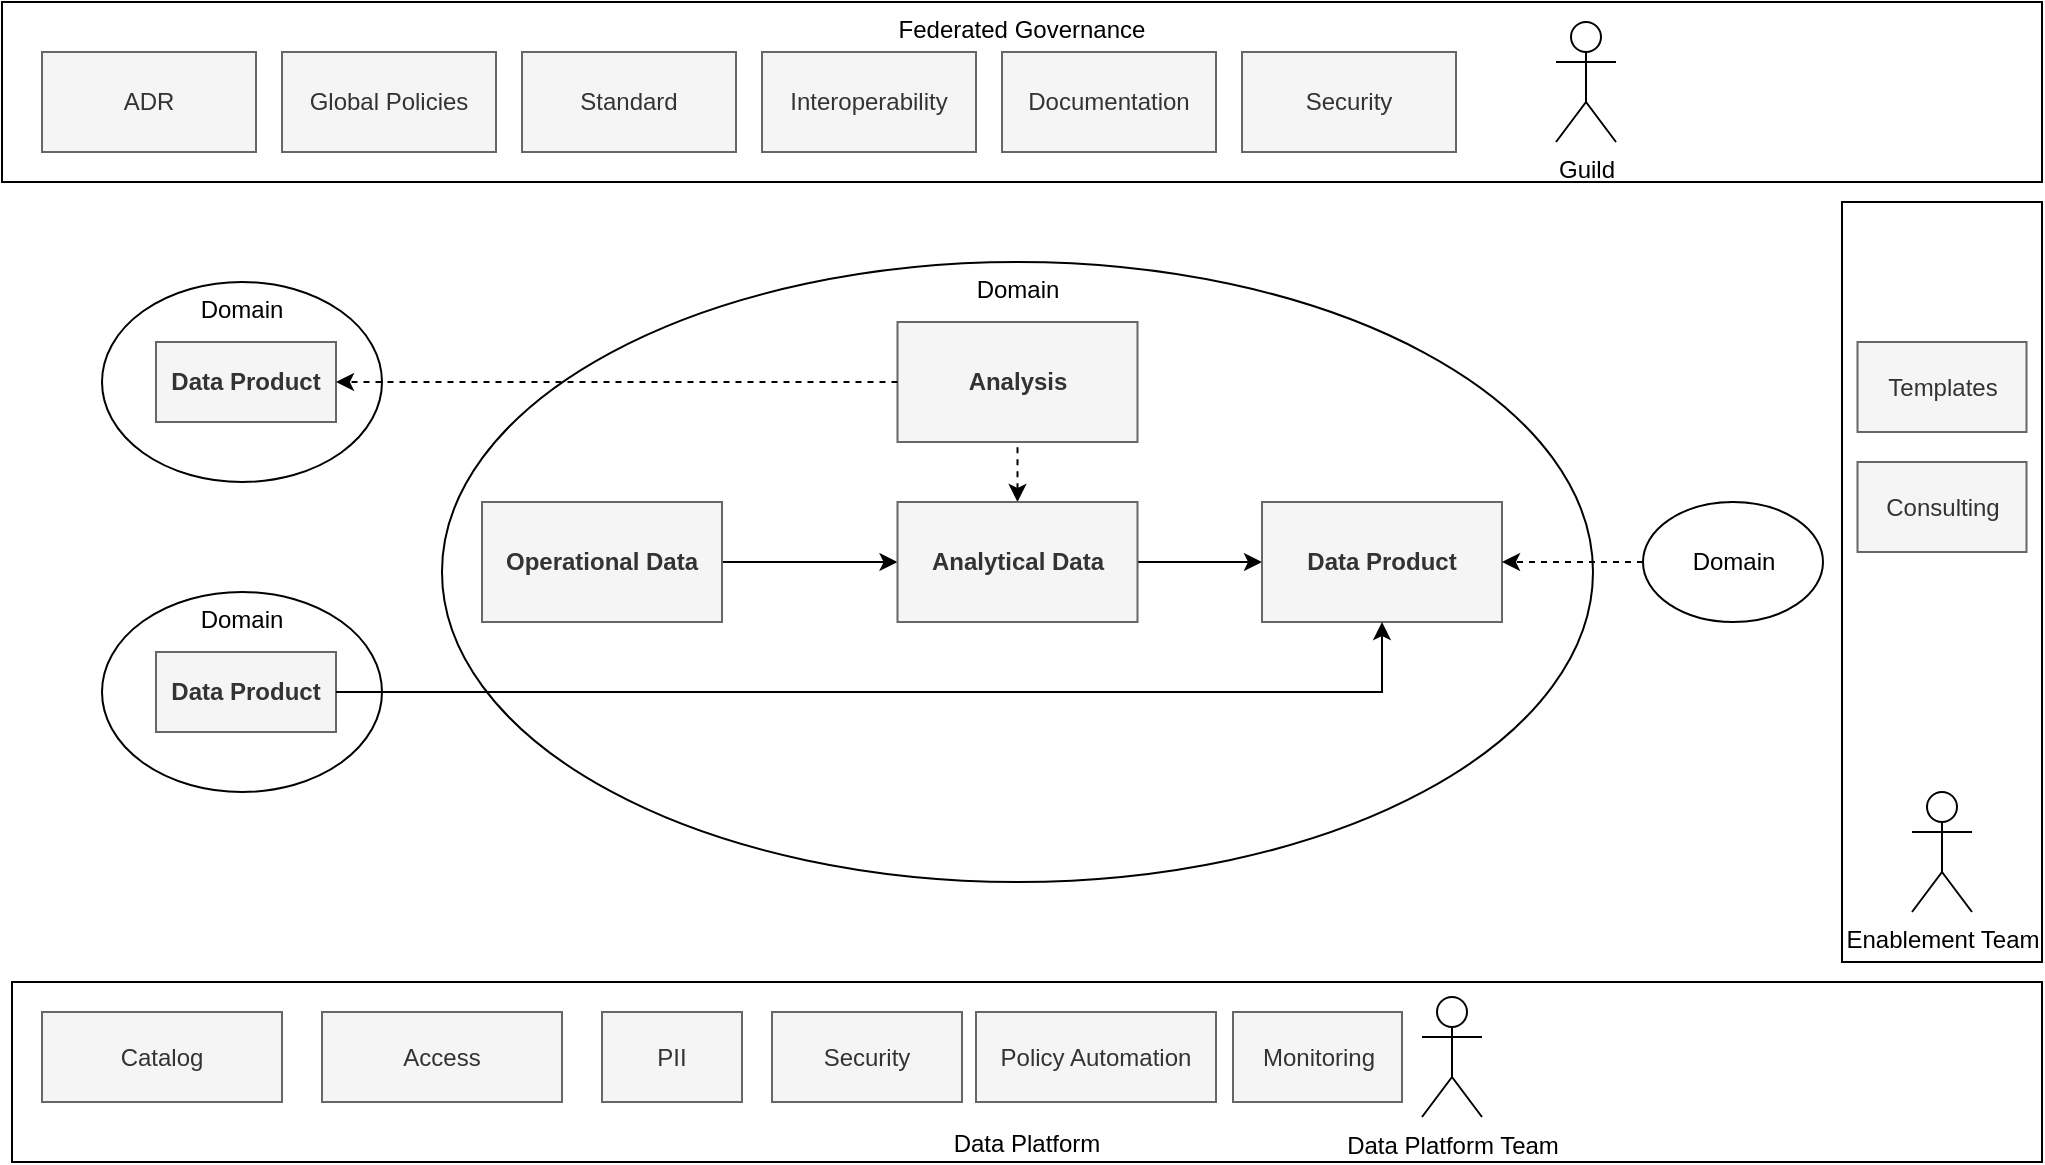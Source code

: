<mxfile version="15.5.4" type="embed"><diagram id="DWjpSvbVxY2pOprUcE6g" name="Page-1"><mxGraphModel dx="1382" dy="683" grid="1" gridSize="10" guides="1" tooltips="1" connect="1" arrows="1" fold="1" page="1" pageScale="1" pageWidth="827" pageHeight="1169" math="0" shadow="0"><root><mxCell id="0"/><mxCell id="1" parent="0"/><mxCell id="WkdalmxvpJmTztUUumEF-71" value="" style="rounded=0;whiteSpace=wrap;html=1;verticalAlign=bottom;" parent="1" vertex="1"><mxGeometry x="940" y="180" width="100" height="380" as="geometry"/></mxCell><mxCell id="WkdalmxvpJmTztUUumEF-8" value="Data Platform" style="rounded=0;whiteSpace=wrap;html=1;verticalAlign=bottom;" parent="1" vertex="1"><mxGeometry x="25" y="570" width="1015" height="90" as="geometry"/></mxCell><mxCell id="WkdalmxvpJmTztUUumEF-9" value="Federated Governance" style="rounded=0;whiteSpace=wrap;html=1;verticalAlign=top;" parent="1" vertex="1"><mxGeometry x="20" y="80" width="1020" height="90" as="geometry"/></mxCell><mxCell id="WkdalmxvpJmTztUUumEF-10" value="Guild" style="shape=umlActor;verticalLabelPosition=bottom;verticalAlign=top;html=1;outlineConnect=0;" parent="1" vertex="1"><mxGeometry x="797" y="90" width="30" height="60" as="geometry"/></mxCell><mxCell id="WkdalmxvpJmTztUUumEF-12" value="Data Platform Team" style="shape=umlActor;verticalLabelPosition=bottom;verticalAlign=top;html=1;outlineConnect=0;" parent="1" vertex="1"><mxGeometry x="730" y="577.5" width="30" height="60" as="geometry"/></mxCell><mxCell id="WkdalmxvpJmTztUUumEF-27" value="Global Policies" style="rounded=0;whiteSpace=wrap;html=1;fillColor=#f5f5f5;fontColor=#333333;strokeColor=#666666;" parent="1" vertex="1"><mxGeometry x="160" y="105" width="107" height="50" as="geometry"/></mxCell><mxCell id="WkdalmxvpJmTztUUumEF-34" value="Catalog" style="rounded=0;whiteSpace=wrap;html=1;fillColor=#f5f5f5;fontColor=#333333;strokeColor=#666666;" parent="1" vertex="1"><mxGeometry x="40" y="585" width="120" height="45" as="geometry"/></mxCell><mxCell id="WkdalmxvpJmTztUUumEF-35" value="Access" style="rounded=0;whiteSpace=wrap;html=1;fillColor=#f5f5f5;fontColor=#333333;strokeColor=#666666;" parent="1" vertex="1"><mxGeometry x="180" y="585" width="120" height="45" as="geometry"/></mxCell><mxCell id="WkdalmxvpJmTztUUumEF-36" value="PII" style="rounded=0;whiteSpace=wrap;html=1;fillColor=#f5f5f5;fontColor=#333333;strokeColor=#666666;" parent="1" vertex="1"><mxGeometry x="320" y="585" width="70" height="45" as="geometry"/></mxCell><mxCell id="WkdalmxvpJmTztUUumEF-46" value="Security" style="rounded=0;whiteSpace=wrap;html=1;fillColor=#f5f5f5;fontColor=#333333;strokeColor=#666666;" parent="1" vertex="1"><mxGeometry x="405" y="585" width="95" height="45" as="geometry"/></mxCell><mxCell id="WkdalmxvpJmTztUUumEF-47" value="Policy Automation" style="rounded=0;whiteSpace=wrap;html=1;fillColor=#f5f5f5;fontColor=#333333;strokeColor=#666666;" parent="1" vertex="1"><mxGeometry x="507" y="585" width="120" height="45" as="geometry"/></mxCell><mxCell id="WkdalmxvpJmTztUUumEF-48" value="Monitoring" style="rounded=0;whiteSpace=wrap;html=1;fillColor=#f5f5f5;fontColor=#333333;strokeColor=#666666;" parent="1" vertex="1"><mxGeometry x="635.5" y="585" width="84.5" height="45" as="geometry"/></mxCell><mxCell id="WkdalmxvpJmTztUUumEF-54" value="ADR" style="rounded=0;whiteSpace=wrap;html=1;fillColor=#f5f5f5;fontColor=#333333;strokeColor=#666666;" parent="1" vertex="1"><mxGeometry x="40" y="105" width="107" height="50" as="geometry"/></mxCell><mxCell id="WkdalmxvpJmTztUUumEF-55" value="Standard" style="rounded=0;whiteSpace=wrap;html=1;fillColor=#f5f5f5;fontColor=#333333;strokeColor=#666666;" parent="1" vertex="1"><mxGeometry x="280" y="105" width="107" height="50" as="geometry"/></mxCell><mxCell id="WkdalmxvpJmTztUUumEF-56" value="Interoperability" style="rounded=0;whiteSpace=wrap;html=1;fillColor=#f5f5f5;fontColor=#333333;strokeColor=#666666;" parent="1" vertex="1"><mxGeometry x="400" y="105" width="107" height="50" as="geometry"/></mxCell><mxCell id="WkdalmxvpJmTztUUumEF-57" value="Documentation" style="rounded=0;whiteSpace=wrap;html=1;fillColor=#f5f5f5;fontColor=#333333;strokeColor=#666666;" parent="1" vertex="1"><mxGeometry x="520" y="105" width="107" height="50" as="geometry"/></mxCell><mxCell id="WkdalmxvpJmTztUUumEF-58" value="Security" style="rounded=0;whiteSpace=wrap;html=1;fillColor=#f5f5f5;fontColor=#333333;strokeColor=#666666;" parent="1" vertex="1"><mxGeometry x="640" y="105" width="107" height="50" as="geometry"/></mxCell><mxCell id="WkdalmxvpJmTztUUumEF-69" value="Enablement Team" style="shape=umlActor;verticalLabelPosition=bottom;verticalAlign=top;html=1;outlineConnect=0;" parent="1" vertex="1"><mxGeometry x="975" y="475" width="30" height="60" as="geometry"/></mxCell><mxCell id="WkdalmxvpJmTztUUumEF-70" value="Templates" style="rounded=0;whiteSpace=wrap;html=1;fillColor=#f5f5f5;fontColor=#333333;strokeColor=#666666;" parent="1" vertex="1"><mxGeometry x="947.75" y="250" width="84.5" height="45" as="geometry"/></mxCell><mxCell id="WkdalmxvpJmTztUUumEF-72" value="Consulting" style="rounded=0;whiteSpace=wrap;html=1;fillColor=#f5f5f5;fontColor=#333333;strokeColor=#666666;" parent="1" vertex="1"><mxGeometry x="947.75" y="310" width="84.5" height="45" as="geometry"/></mxCell><mxCell id="17" value="Domain" style="ellipse;whiteSpace=wrap;html=1;verticalAlign=top;" parent="1" vertex="1"><mxGeometry x="240" y="210" width="575.5" height="310" as="geometry"/></mxCell><mxCell id="18" value="Analysis" style="rounded=0;whiteSpace=wrap;html=1;fillColor=#f5f5f5;fontColor=#333333;strokeColor=#666666;fontStyle=1" parent="1" vertex="1"><mxGeometry x="467.75" y="240" width="120" height="60" as="geometry"/></mxCell><mxCell id="19" style="rounded=0;orthogonalLoop=1;jettySize=auto;html=1;exitX=0.5;exitY=0;exitDx=0;exitDy=0;startArrow=classic;startFill=1;endArrow=none;endFill=0;dashed=1;" parent="1" source="22" target="18" edge="1"><mxGeometry relative="1" as="geometry"/></mxCell><mxCell id="20" style="rounded=0;orthogonalLoop=1;jettySize=auto;html=1;entryX=0;entryY=0.5;entryDx=0;entryDy=0;" parent="1" source="22" target="24" edge="1"><mxGeometry relative="1" as="geometry"><mxPoint x="635.5" y="410" as="targetPoint"/></mxGeometry></mxCell><mxCell id="21" value="" style="edgeStyle=orthogonalEdgeStyle;rounded=0;orthogonalLoop=1;jettySize=auto;html=1;startArrow=classic;startFill=1;endArrow=none;endFill=0;" parent="1" source="22" target="23" edge="1"><mxGeometry relative="1" as="geometry"/></mxCell><mxCell id="22" value="Analytical Data" style="rounded=0;whiteSpace=wrap;html=1;fillColor=#f5f5f5;fontColor=#333333;strokeColor=#666666;fontStyle=1" parent="1" vertex="1"><mxGeometry x="467.75" y="330" width="120" height="60" as="geometry"/></mxCell><mxCell id="23" value="Operational Data" style="rounded=0;whiteSpace=wrap;html=1;fillColor=#f5f5f5;fontColor=#333333;strokeColor=#666666;fontStyle=1" parent="1" vertex="1"><mxGeometry x="260" y="330" width="120" height="60" as="geometry"/></mxCell><mxCell id="24" value="Data Product" style="rounded=0;whiteSpace=wrap;html=1;fillColor=#f5f5f5;fontColor=#333333;strokeColor=#666666;fontStyle=1" parent="1" vertex="1"><mxGeometry x="650" y="330" width="120" height="60" as="geometry"/></mxCell><mxCell id="25" value="Domain" style="ellipse;whiteSpace=wrap;html=1;verticalAlign=middle;" parent="1" vertex="1"><mxGeometry x="840.5" y="330" width="90" height="60" as="geometry"/></mxCell><mxCell id="26" style="rounded=0;orthogonalLoop=1;jettySize=auto;html=1;entryX=1;entryY=0.5;entryDx=0;entryDy=0;startArrow=none;startFill=0;endArrow=classic;endFill=1;exitX=0;exitY=0.5;exitDx=0;exitDy=0;dashed=1;" parent="1" source="25" target="24" edge="1"><mxGeometry relative="1" as="geometry"><mxPoint x="875.5" y="360" as="sourcePoint"/></mxGeometry></mxCell><mxCell id="27" value="Domain" style="ellipse;whiteSpace=wrap;html=1;verticalAlign=top;" parent="1" vertex="1"><mxGeometry x="70" y="220" width="140" height="100" as="geometry"/></mxCell><mxCell id="28" value="Data Product" style="rounded=0;whiteSpace=wrap;html=1;fillColor=#f5f5f5;fontColor=#333333;strokeColor=#666666;fontStyle=1" parent="1" vertex="1"><mxGeometry x="97" y="250" width="90" height="40" as="geometry"/></mxCell><mxCell id="29" style="rounded=0;orthogonalLoop=1;jettySize=auto;html=1;startArrow=none;startFill=0;endArrow=classic;endFill=1;exitX=0;exitY=0.5;exitDx=0;exitDy=0;entryX=1;entryY=0.5;entryDx=0;entryDy=0;dashed=1;" parent="1" source="18" target="28" edge="1"><mxGeometry relative="1" as="geometry"><mxPoint x="605.5" y="415" as="sourcePoint"/><mxPoint x="230" y="280" as="targetPoint"/></mxGeometry></mxCell><mxCell id="30" value="Domain" style="ellipse;whiteSpace=wrap;html=1;verticalAlign=top;" parent="1" vertex="1"><mxGeometry x="70" y="375" width="140" height="100" as="geometry"/></mxCell><mxCell id="31" value="Data Product" style="rounded=0;whiteSpace=wrap;html=1;fillColor=#f5f5f5;fontColor=#333333;strokeColor=#666666;fontStyle=1" parent="1" vertex="1"><mxGeometry x="97" y="405" width="90" height="40" as="geometry"/></mxCell><mxCell id="32" style="rounded=0;orthogonalLoop=1;jettySize=auto;html=1;entryX=1;entryY=0.5;entryDx=0;entryDy=0;startArrow=classic;startFill=1;endArrow=none;endFill=0;exitX=0.5;exitY=1;exitDx=0;exitDy=0;" parent="1" source="24" target="31" edge="1"><mxGeometry relative="1" as="geometry"><mxPoint x="322.5" y="560" as="sourcePoint"/><mxPoint x="135.5" y="510" as="targetPoint"/><Array as="points"><mxPoint x="710" y="425"/><mxPoint x="570" y="425"/></Array></mxGeometry></mxCell></root></mxGraphModel></diagram></mxfile>
